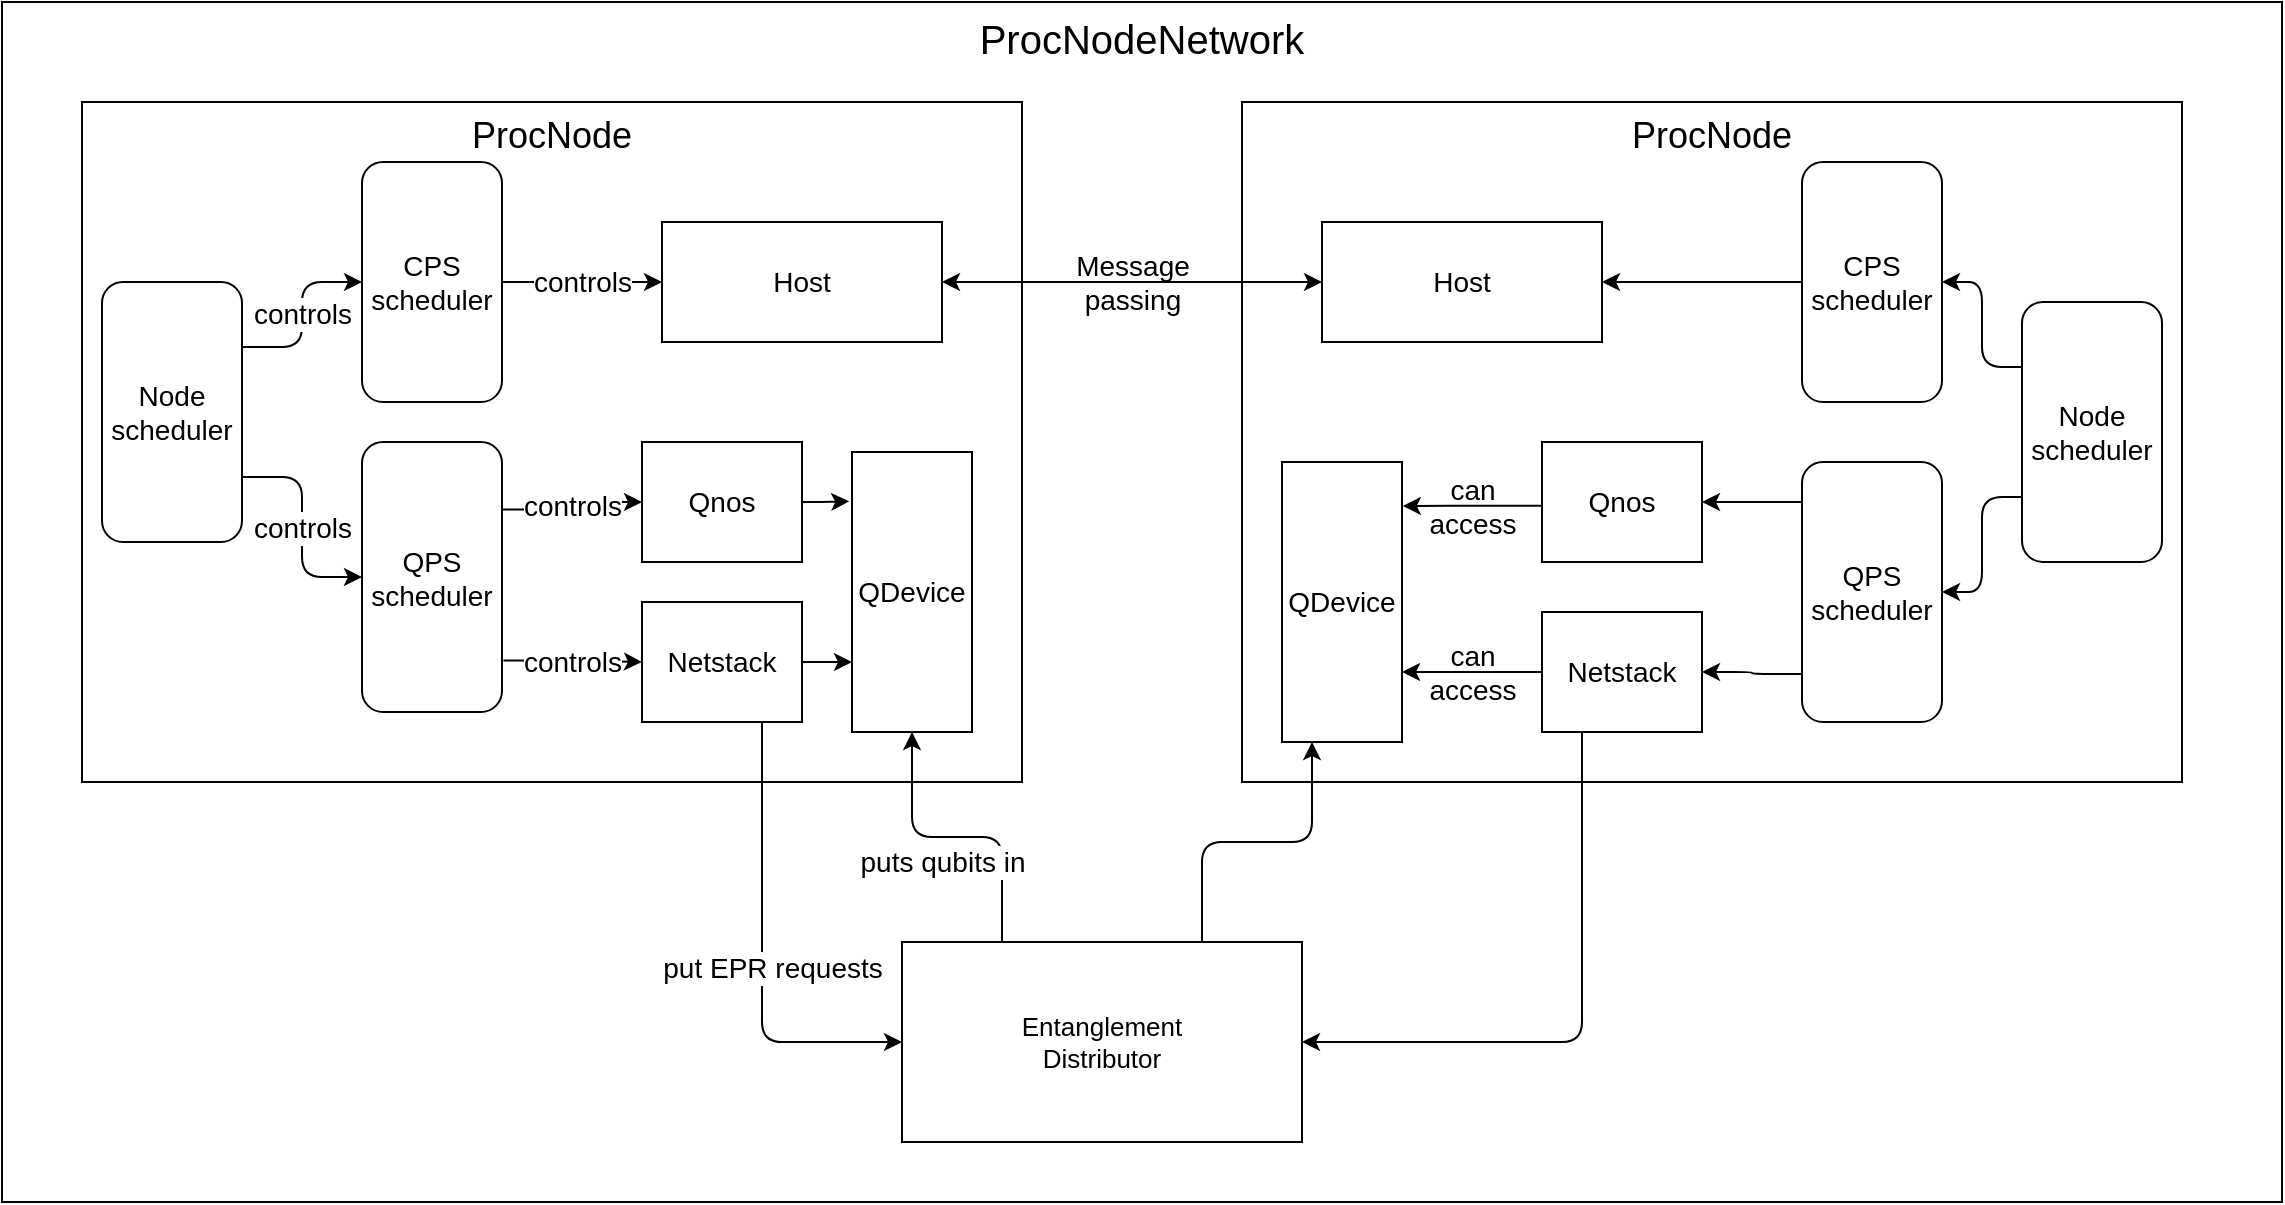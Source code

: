 <mxfile version="22.1.3" type="embed">
    <diagram id="cUYVCKSfa4c8tRWG8jl9" name="Page-1">
        <mxGraphModel dx="1532" dy="674" grid="1" gridSize="10" guides="1" tooltips="1" connect="1" arrows="1" fold="1" page="1" pageScale="1" pageWidth="850" pageHeight="1100" math="0" shadow="0">
            <root>
                <mxCell id="0"/>
                <mxCell id="1" parent="0"/>
                <mxCell id="52" value="&lt;font style=&quot;font-size: 20px;&quot;&gt;ProcNodeNetwork&lt;/font&gt;" style="rounded=0;whiteSpace=wrap;html=1;verticalAlign=top;" parent="1" vertex="1">
                    <mxGeometry y="140" width="1140" height="600" as="geometry"/>
                </mxCell>
                <mxCell id="20" value="Entanglement&lt;br style=&quot;font-size: 13px;&quot;&gt;Distributor" style="rounded=0;whiteSpace=wrap;html=1;fontSize=13;" parent="1" vertex="1">
                    <mxGeometry x="450" y="610" width="200" height="100" as="geometry"/>
                </mxCell>
                <mxCell id="24" value="ProcNode" style="rounded=0;whiteSpace=wrap;html=1;verticalAlign=top;fontSize=18;" parent="1" vertex="1">
                    <mxGeometry x="620" y="190" width="470" height="340" as="geometry"/>
                </mxCell>
                <mxCell id="25" value="Host" style="rounded=0;whiteSpace=wrap;html=1;fontSize=14;" parent="1" vertex="1">
                    <mxGeometry x="660" y="250" width="140" height="60" as="geometry"/>
                </mxCell>
                <mxCell id="37" value="can&lt;br style=&quot;font-size: 14px;&quot;&gt;access" style="edgeStyle=orthogonalEdgeStyle;html=1;exitX=-0.004;exitY=0.532;exitDx=0;exitDy=0;entryX=1.007;entryY=0.157;entryDx=0;entryDy=0;startArrow=none;startFill=0;entryPerimeter=0;fontSize=14;labelBackgroundColor=none;exitPerimeter=0;" parent="1" source="26" target="31" edge="1">
                    <mxGeometry relative="1" as="geometry"/>
                </mxCell>
                <mxCell id="26" value="Qnos" style="rounded=0;whiteSpace=wrap;html=1;fontSize=14;" parent="1" vertex="1">
                    <mxGeometry x="770" y="360" width="80" height="60" as="geometry"/>
                </mxCell>
                <mxCell id="35" style="edgeStyle=orthogonalEdgeStyle;html=1;exitX=0.25;exitY=1;exitDx=0;exitDy=0;entryX=1;entryY=0.5;entryDx=0;entryDy=0;" parent="1" source="27" target="20" edge="1">
                    <mxGeometry relative="1" as="geometry"/>
                </mxCell>
                <mxCell id="38" value="can&lt;br style=&quot;font-size: 14px;&quot;&gt;access" style="edgeStyle=orthogonalEdgeStyle;html=1;exitX=0;exitY=0.5;exitDx=0;exitDy=0;entryX=1;entryY=0.75;entryDx=0;entryDy=0;startArrow=none;startFill=0;fontSize=14;labelBackgroundColor=none;" parent="1" source="27" target="31" edge="1">
                    <mxGeometry relative="1" as="geometry"/>
                </mxCell>
                <mxCell id="27" value="Netstack" style="rounded=0;whiteSpace=wrap;html=1;fontSize=14;" parent="1" vertex="1">
                    <mxGeometry x="770" y="445" width="80" height="60" as="geometry"/>
                </mxCell>
                <mxCell id="62" style="edgeStyle=none;html=1;exitX=0;exitY=0.5;exitDx=0;exitDy=0;entryX=1;entryY=0.5;entryDx=0;entryDy=0;fontSize=12;" parent="1" source="28" target="25" edge="1">
                    <mxGeometry relative="1" as="geometry"/>
                </mxCell>
                <mxCell id="28" value="CPS scheduler" style="rounded=1;whiteSpace=wrap;html=1;fontSize=14;" parent="1" vertex="1">
                    <mxGeometry x="900" y="220" width="70" height="120" as="geometry"/>
                </mxCell>
                <mxCell id="58" style="edgeStyle=orthogonalEdgeStyle;html=1;exitX=-0.006;exitY=0.154;exitDx=0;exitDy=0;entryX=1;entryY=0.5;entryDx=0;entryDy=0;fontSize=12;exitPerimeter=0;" parent="1" source="29" target="26" edge="1">
                    <mxGeometry relative="1" as="geometry"/>
                </mxCell>
                <mxCell id="59" style="edgeStyle=orthogonalEdgeStyle;html=1;exitX=0.039;exitY=0.815;exitDx=0;exitDy=0;entryX=1;entryY=0.5;entryDx=0;entryDy=0;fontSize=12;exitPerimeter=0;" parent="1" source="29" target="27" edge="1">
                    <mxGeometry relative="1" as="geometry"/>
                </mxCell>
                <mxCell id="29" value="QPS scheduler" style="rounded=1;whiteSpace=wrap;html=1;fontSize=14;" parent="1" vertex="1">
                    <mxGeometry x="900" y="370" width="70" height="130" as="geometry"/>
                </mxCell>
                <mxCell id="60" style="edgeStyle=orthogonalEdgeStyle;html=1;exitX=0;exitY=0.75;exitDx=0;exitDy=0;entryX=1;entryY=0.5;entryDx=0;entryDy=0;fontSize=12;" parent="1" source="30" target="29" edge="1">
                    <mxGeometry relative="1" as="geometry"/>
                </mxCell>
                <mxCell id="61" style="edgeStyle=orthogonalEdgeStyle;html=1;exitX=0;exitY=0.25;exitDx=0;exitDy=0;entryX=1;entryY=0.5;entryDx=0;entryDy=0;fontSize=12;" parent="1" source="30" target="28" edge="1">
                    <mxGeometry relative="1" as="geometry"/>
                </mxCell>
                <mxCell id="30" value="Node scheduler" style="rounded=1;whiteSpace=wrap;html=1;fontSize=14;" parent="1" vertex="1">
                    <mxGeometry x="1010" y="290" width="70" height="130" as="geometry"/>
                </mxCell>
                <mxCell id="31" value="QDevice" style="rounded=0;whiteSpace=wrap;html=1;fontSize=14;" parent="1" vertex="1">
                    <mxGeometry x="640" y="370" width="60" height="140" as="geometry"/>
                </mxCell>
                <mxCell id="33" value="" style="edgeStyle=orthogonalEdgeStyle;html=1;exitX=0.75;exitY=0;exitDx=0;exitDy=0;entryX=0.25;entryY=1;entryDx=0;entryDy=0;" parent="1" source="20" target="31" edge="1">
                    <mxGeometry relative="1" as="geometry"/>
                </mxCell>
                <mxCell id="40" value="ProcNode" style="rounded=0;whiteSpace=wrap;html=1;verticalAlign=top;fontSize=18;" parent="1" vertex="1">
                    <mxGeometry x="40" y="190" width="470" height="340" as="geometry"/>
                </mxCell>
                <mxCell id="41" value="Host" style="rounded=0;whiteSpace=wrap;html=1;fontSize=14;" parent="1" vertex="1">
                    <mxGeometry x="330" y="250" width="140" height="60" as="geometry"/>
                </mxCell>
                <mxCell id="50" style="edgeStyle=orthogonalEdgeStyle;html=1;exitX=1;exitY=0.5;exitDx=0;exitDy=0;entryX=-0.023;entryY=0.176;entryDx=0;entryDy=0;entryPerimeter=0;startArrow=none;startFill=0;" parent="1" source="43" target="49" edge="1">
                    <mxGeometry relative="1" as="geometry"/>
                </mxCell>
                <mxCell id="43" value="Qnos" style="rounded=0;whiteSpace=wrap;html=1;fontSize=14;" parent="1" vertex="1">
                    <mxGeometry x="320" y="360" width="80" height="60" as="geometry"/>
                </mxCell>
                <mxCell id="51" style="edgeStyle=orthogonalEdgeStyle;html=1;exitX=1;exitY=0.5;exitDx=0;exitDy=0;entryX=0;entryY=0.75;entryDx=0;entryDy=0;startArrow=none;startFill=0;" parent="1" source="45" target="49" edge="1">
                    <mxGeometry relative="1" as="geometry"/>
                </mxCell>
                <mxCell id="45" value="Netstack" style="rounded=0;whiteSpace=wrap;html=1;fontSize=14;" parent="1" vertex="1">
                    <mxGeometry x="320" y="440" width="80" height="60" as="geometry"/>
                </mxCell>
                <mxCell id="55" value="controls" style="edgeStyle=orthogonalEdgeStyle;html=1;exitX=1;exitY=0.5;exitDx=0;exitDy=0;entryX=0;entryY=0.5;entryDx=0;entryDy=0;fontSize=14;startArrow=none;startFill=0;" parent="1" source="46" target="41" edge="1">
                    <mxGeometry relative="1" as="geometry"/>
                </mxCell>
                <mxCell id="46" value="CPS scheduler" style="rounded=1;whiteSpace=wrap;html=1;fontSize=14;" parent="1" vertex="1">
                    <mxGeometry x="180" y="220" width="70" height="120" as="geometry"/>
                </mxCell>
                <mxCell id="53" value="controls" style="edgeStyle=orthogonalEdgeStyle;html=1;exitX=1;exitY=0.25;exitDx=0;exitDy=0;entryX=0;entryY=0.5;entryDx=0;entryDy=0;fontSize=14;startArrow=none;startFill=0;" parent="1" source="47" target="43" edge="1">
                    <mxGeometry relative="1" as="geometry"/>
                </mxCell>
                <mxCell id="54" value="controls" style="edgeStyle=orthogonalEdgeStyle;html=1;exitX=1.01;exitY=0.809;exitDx=0;exitDy=0;entryX=0;entryY=0.5;entryDx=0;entryDy=0;fontSize=14;startArrow=none;startFill=0;exitPerimeter=0;" parent="1" source="47" target="45" edge="1">
                    <mxGeometry relative="1" as="geometry"/>
                </mxCell>
                <mxCell id="47" value="QPS scheduler" style="rounded=1;whiteSpace=wrap;html=1;fontSize=14;" parent="1" vertex="1">
                    <mxGeometry x="180" y="360" width="70" height="135" as="geometry"/>
                </mxCell>
                <mxCell id="56" value="controls" style="edgeStyle=orthogonalEdgeStyle;html=1;exitX=1;exitY=0.25;exitDx=0;exitDy=0;entryX=0;entryY=0.5;entryDx=0;entryDy=0;fontSize=14;startArrow=none;startFill=0;" parent="1" source="48" target="46" edge="1">
                    <mxGeometry relative="1" as="geometry"/>
                </mxCell>
                <mxCell id="57" value="controls" style="edgeStyle=orthogonalEdgeStyle;html=1;exitX=1;exitY=0.75;exitDx=0;exitDy=0;entryX=0;entryY=0.5;entryDx=0;entryDy=0;fontSize=14;startArrow=none;startFill=0;" parent="1" source="48" target="47" edge="1">
                    <mxGeometry relative="1" as="geometry"/>
                </mxCell>
                <mxCell id="48" value="Node scheduler" style="rounded=1;whiteSpace=wrap;html=1;fontSize=14;" parent="1" vertex="1">
                    <mxGeometry x="50" y="280" width="70" height="130" as="geometry"/>
                </mxCell>
                <mxCell id="49" value="QDevice" style="rounded=0;whiteSpace=wrap;html=1;fontSize=14;" parent="1" vertex="1">
                    <mxGeometry x="425" y="365" width="60" height="140" as="geometry"/>
                </mxCell>
                <mxCell id="36" value="Message &lt;br&gt;passing" style="edgeStyle=none;html=1;exitX=1;exitY=0.5;exitDx=0;exitDy=0;entryX=0;entryY=0.5;entryDx=0;entryDy=0;startArrow=classic;startFill=1;fontSize=14;labelBackgroundColor=none;" parent="1" source="41" target="25" edge="1">
                    <mxGeometry relative="1" as="geometry">
                        <mxPoint x="490" y="380" as="sourcePoint"/>
                    </mxGeometry>
                </mxCell>
                <mxCell id="34" value="put EPR requests" style="edgeStyle=orthogonalEdgeStyle;html=1;exitX=0.75;exitY=1;exitDx=0;exitDy=0;entryX=0;entryY=0.5;entryDx=0;entryDy=0;fontSize=14;" parent="1" source="45" target="20" edge="1">
                    <mxGeometry x="0.071" y="5" relative="1" as="geometry">
                        <mxPoint x="470" y="500" as="sourcePoint"/>
                        <mxPoint as="offset"/>
                    </mxGeometry>
                </mxCell>
                <mxCell id="32" value="puts qubits in" style="edgeStyle=orthogonalEdgeStyle;html=1;exitX=0.25;exitY=0;exitDx=0;exitDy=0;entryX=0.5;entryY=1;entryDx=0;entryDy=0;fontSize=14;" parent="1" source="20" target="49" edge="1">
                    <mxGeometry x="0.1" y="12" relative="1" as="geometry">
                        <mxPoint x="310" y="500" as="targetPoint"/>
                        <mxPoint as="offset"/>
                    </mxGeometry>
                </mxCell>
            </root>
        </mxGraphModel>
    </diagram>
</mxfile>